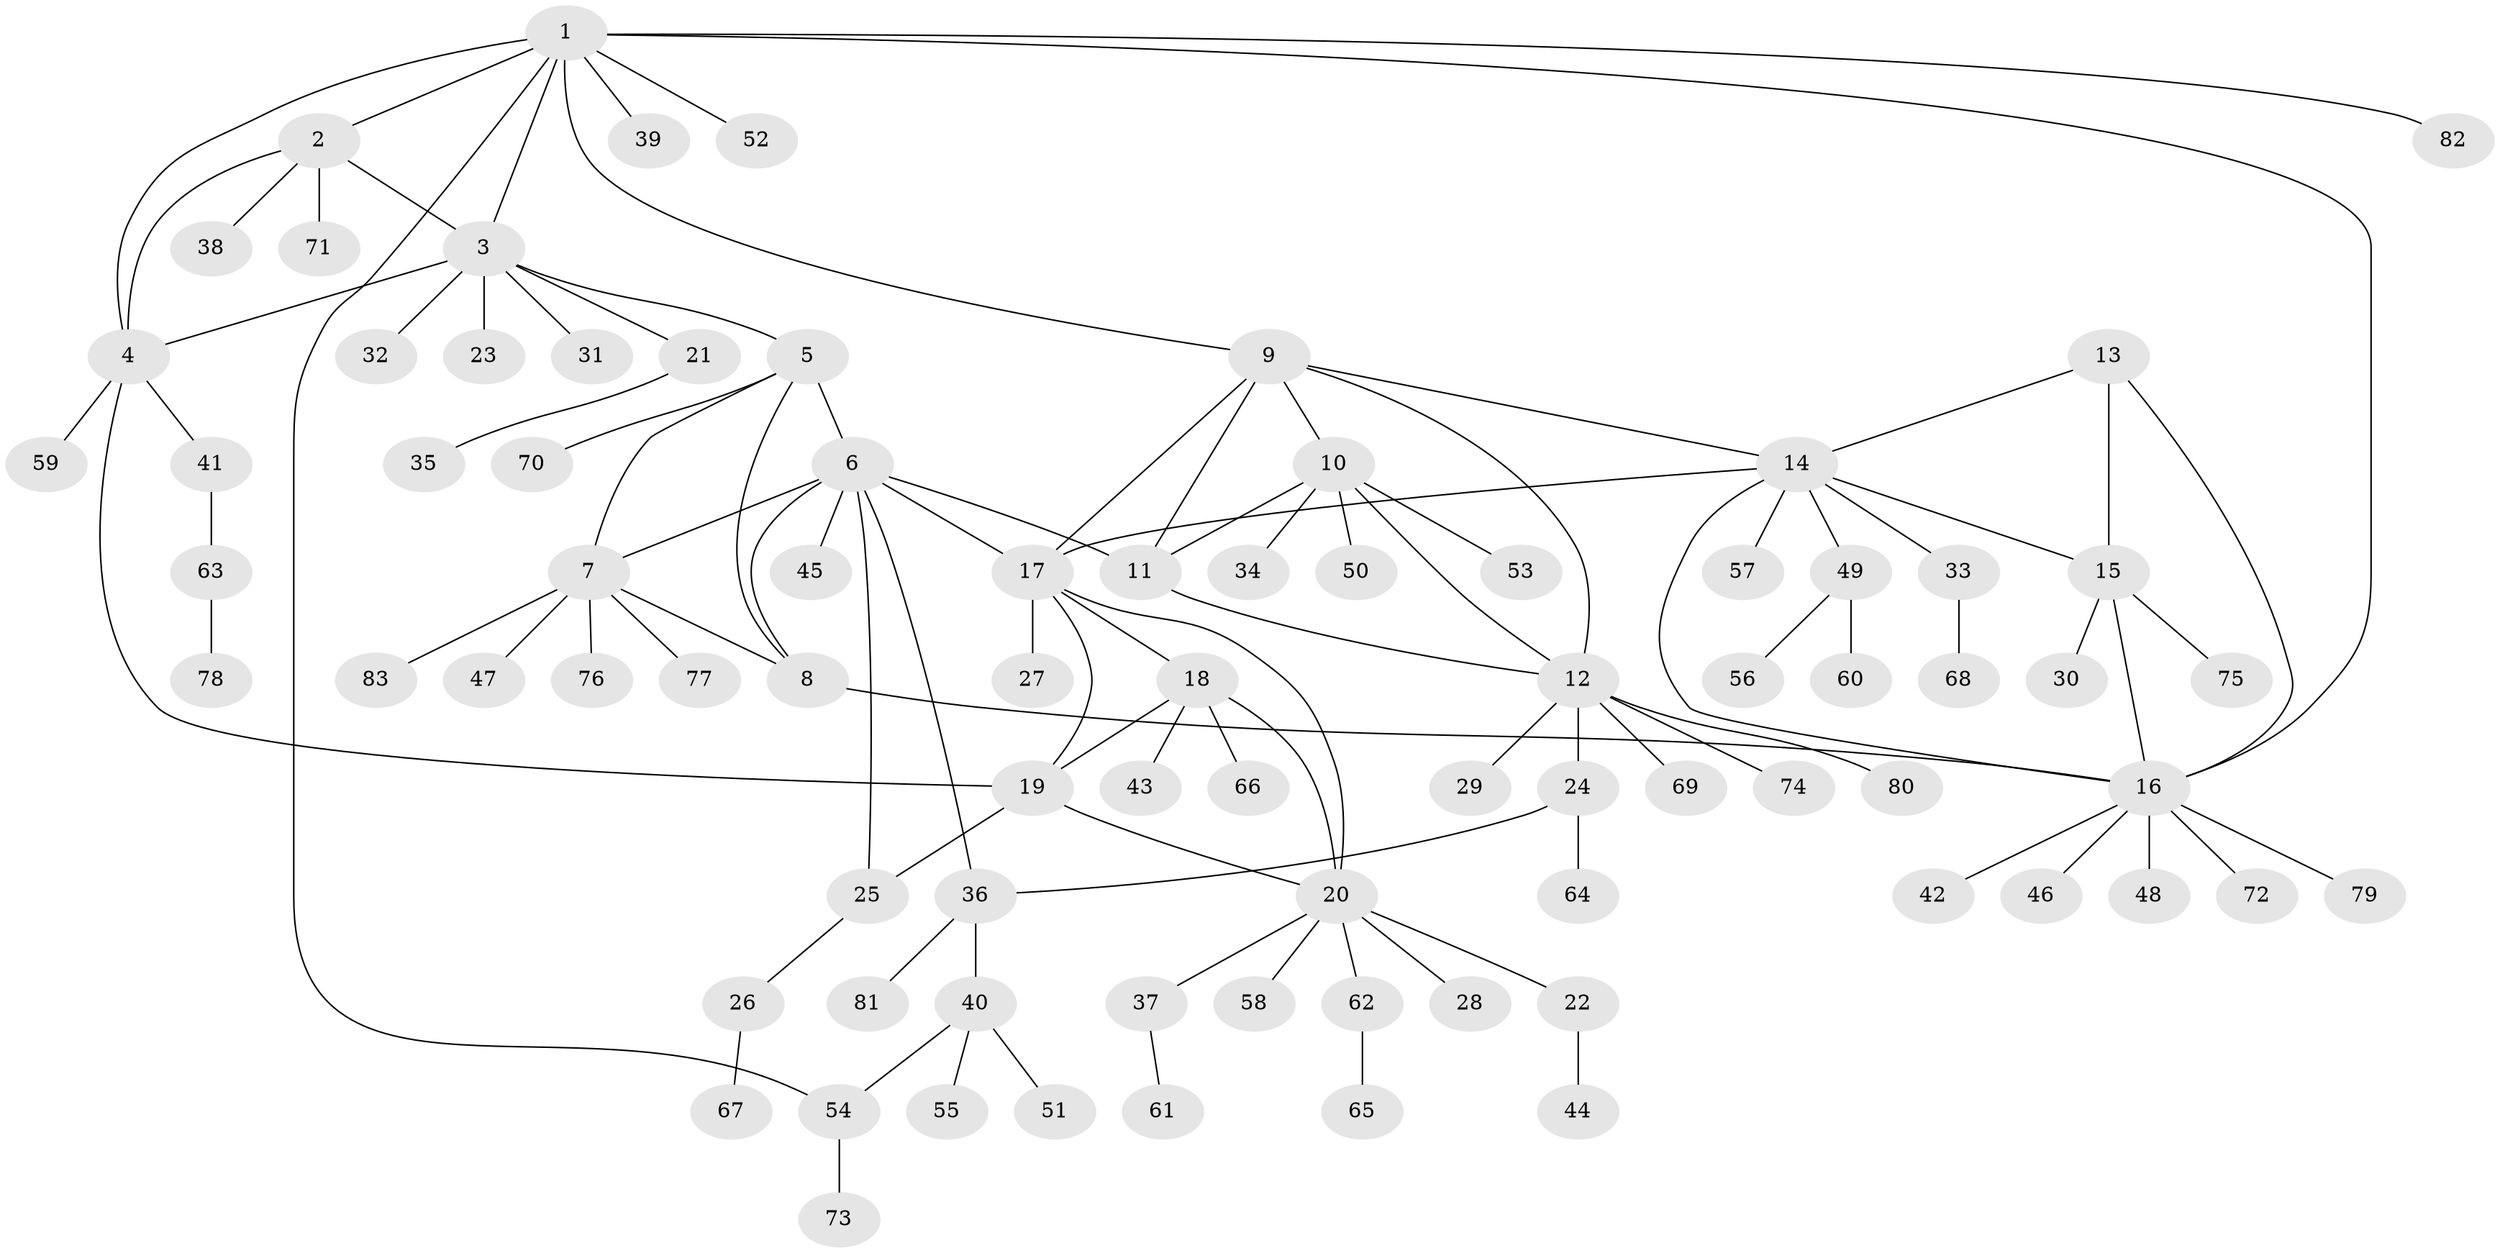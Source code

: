 // Generated by graph-tools (version 1.1) at 2025/26/03/09/25 03:26:38]
// undirected, 83 vertices, 106 edges
graph export_dot {
graph [start="1"]
  node [color=gray90,style=filled];
  1;
  2;
  3;
  4;
  5;
  6;
  7;
  8;
  9;
  10;
  11;
  12;
  13;
  14;
  15;
  16;
  17;
  18;
  19;
  20;
  21;
  22;
  23;
  24;
  25;
  26;
  27;
  28;
  29;
  30;
  31;
  32;
  33;
  34;
  35;
  36;
  37;
  38;
  39;
  40;
  41;
  42;
  43;
  44;
  45;
  46;
  47;
  48;
  49;
  50;
  51;
  52;
  53;
  54;
  55;
  56;
  57;
  58;
  59;
  60;
  61;
  62;
  63;
  64;
  65;
  66;
  67;
  68;
  69;
  70;
  71;
  72;
  73;
  74;
  75;
  76;
  77;
  78;
  79;
  80;
  81;
  82;
  83;
  1 -- 2;
  1 -- 3;
  1 -- 4;
  1 -- 9;
  1 -- 16;
  1 -- 39;
  1 -- 52;
  1 -- 54;
  1 -- 82;
  2 -- 3;
  2 -- 4;
  2 -- 38;
  2 -- 71;
  3 -- 4;
  3 -- 5;
  3 -- 21;
  3 -- 23;
  3 -- 31;
  3 -- 32;
  4 -- 19;
  4 -- 41;
  4 -- 59;
  5 -- 6;
  5 -- 7;
  5 -- 8;
  5 -- 70;
  6 -- 7;
  6 -- 8;
  6 -- 11;
  6 -- 17;
  6 -- 25;
  6 -- 36;
  6 -- 45;
  7 -- 8;
  7 -- 47;
  7 -- 76;
  7 -- 77;
  7 -- 83;
  8 -- 16;
  9 -- 10;
  9 -- 11;
  9 -- 12;
  9 -- 14;
  9 -- 17;
  10 -- 11;
  10 -- 12;
  10 -- 34;
  10 -- 50;
  10 -- 53;
  11 -- 12;
  12 -- 24;
  12 -- 29;
  12 -- 69;
  12 -- 74;
  12 -- 80;
  13 -- 14;
  13 -- 15;
  13 -- 16;
  14 -- 15;
  14 -- 16;
  14 -- 17;
  14 -- 33;
  14 -- 49;
  14 -- 57;
  15 -- 16;
  15 -- 30;
  15 -- 75;
  16 -- 42;
  16 -- 46;
  16 -- 48;
  16 -- 72;
  16 -- 79;
  17 -- 18;
  17 -- 19;
  17 -- 20;
  17 -- 27;
  18 -- 19;
  18 -- 20;
  18 -- 43;
  18 -- 66;
  19 -- 20;
  19 -- 25;
  20 -- 22;
  20 -- 28;
  20 -- 37;
  20 -- 58;
  20 -- 62;
  21 -- 35;
  22 -- 44;
  24 -- 36;
  24 -- 64;
  25 -- 26;
  26 -- 67;
  33 -- 68;
  36 -- 40;
  36 -- 81;
  37 -- 61;
  40 -- 51;
  40 -- 54;
  40 -- 55;
  41 -- 63;
  49 -- 56;
  49 -- 60;
  54 -- 73;
  62 -- 65;
  63 -- 78;
}
